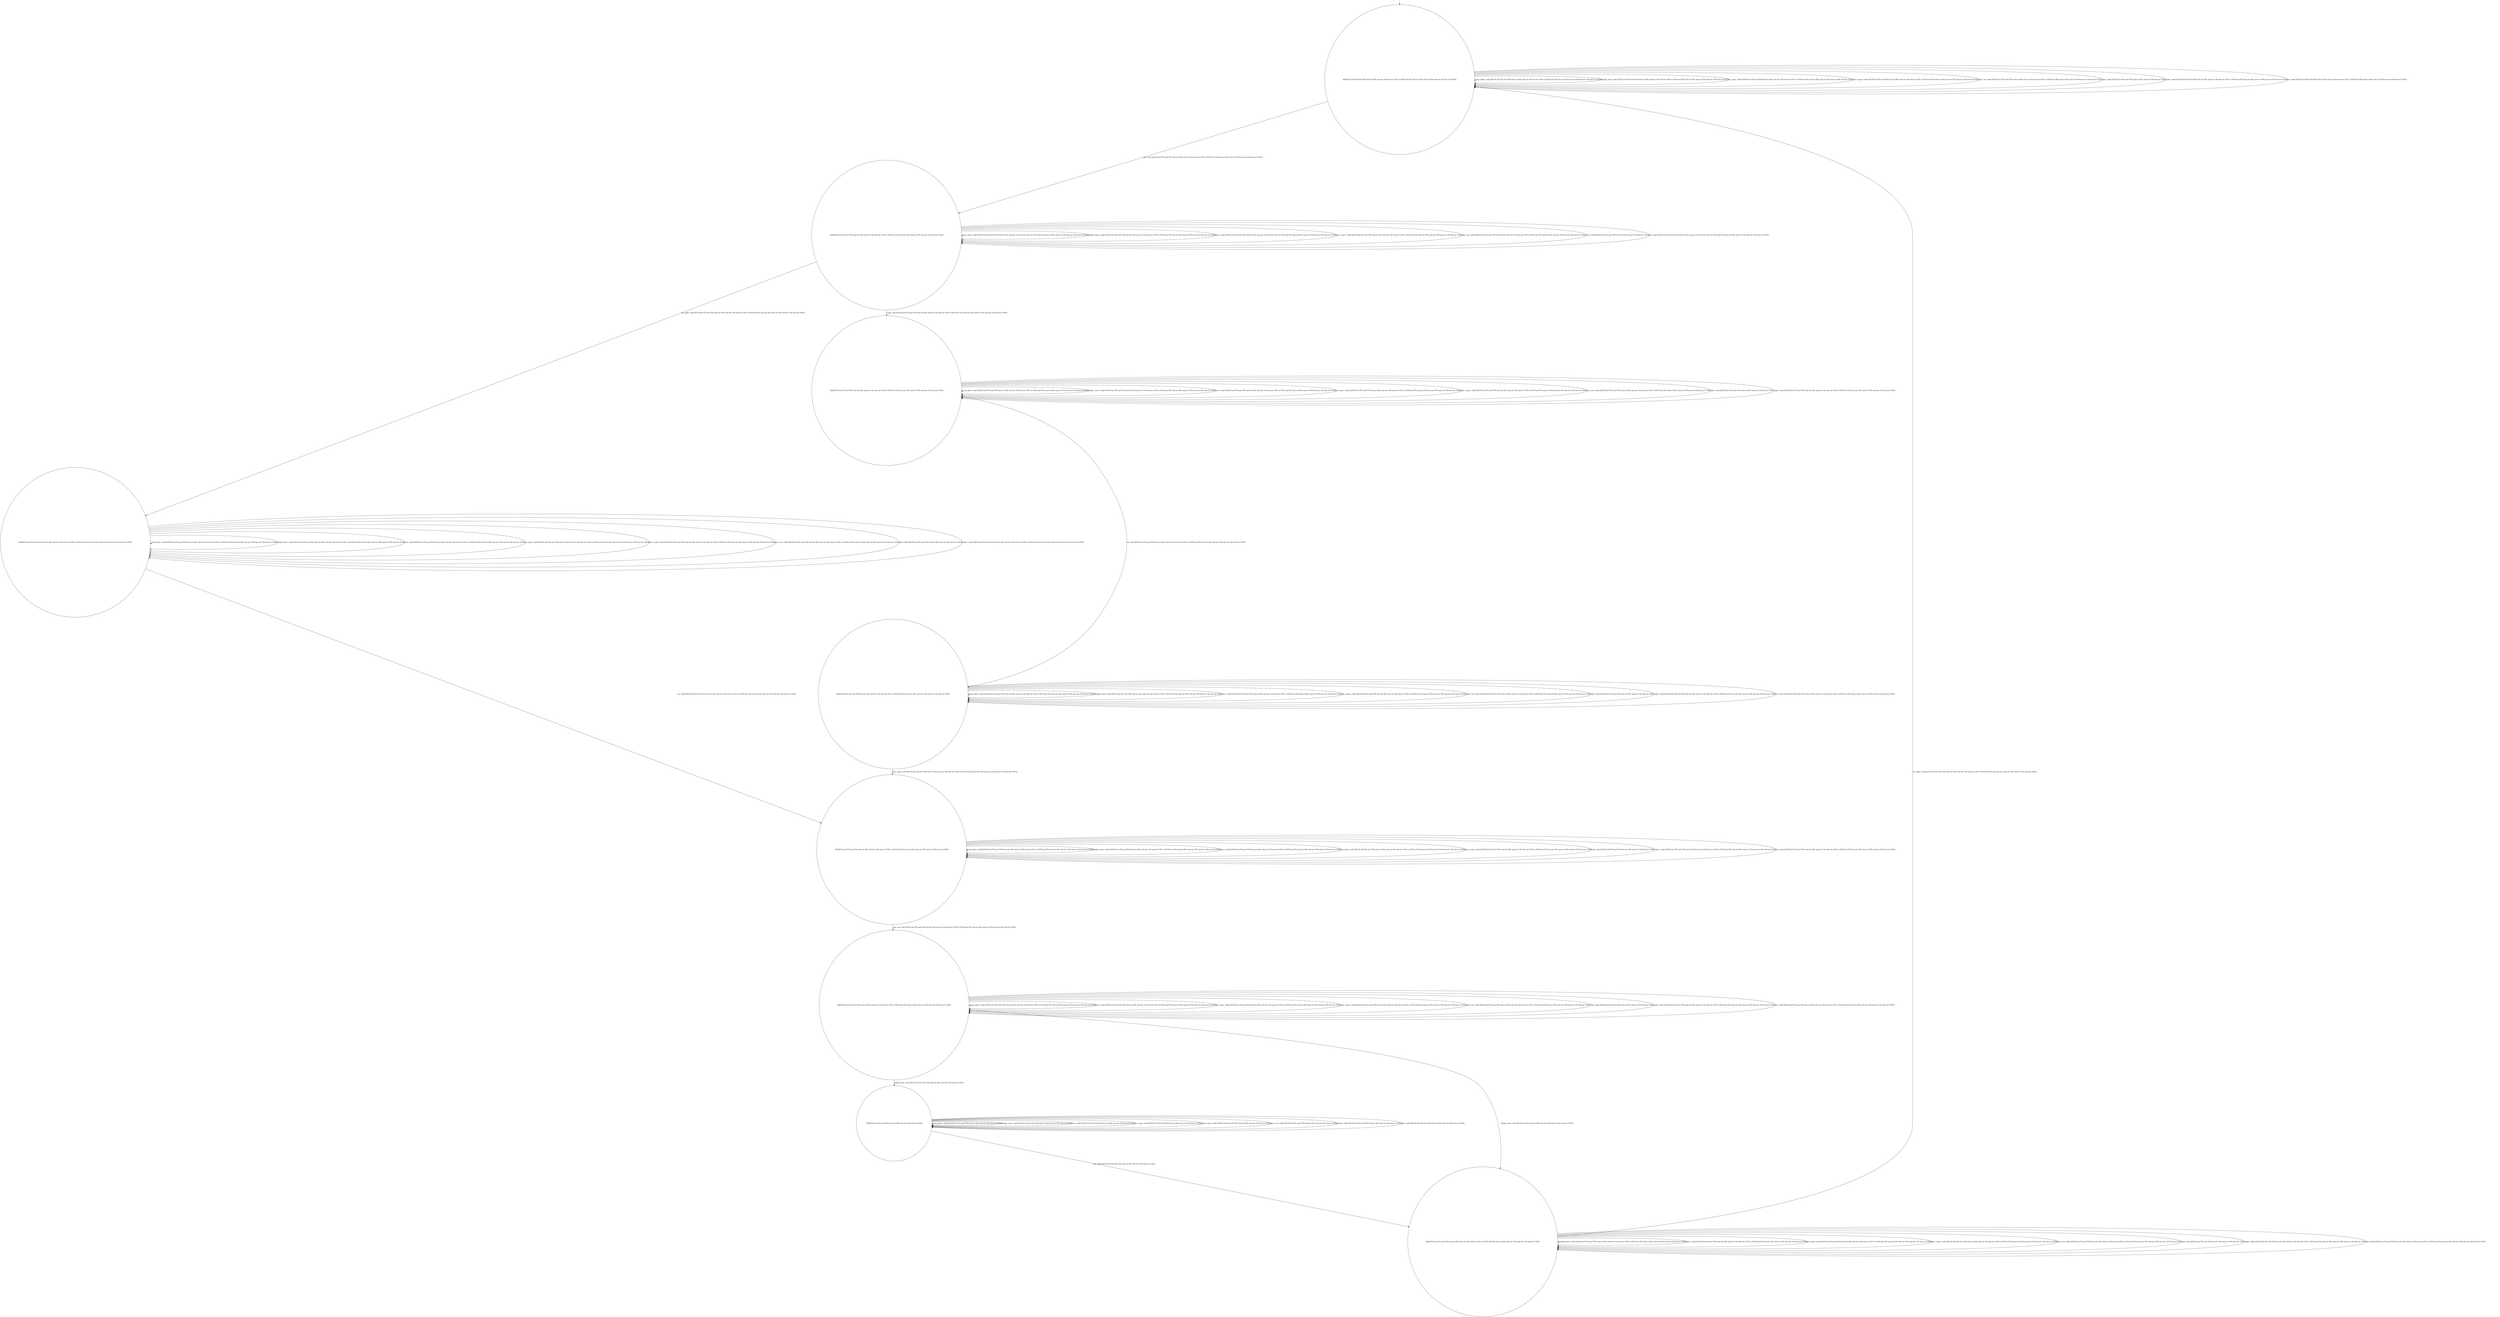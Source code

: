 digraph g {
	edge [lblstyle="above, sloped"];
	s0 [shape="circle" label="0@[((EUR and TEA and TON and not DOL and not CAP and not COF) or (EUR and TEA and not DOL and not TON and not CAP and not COF))]"];
	s1 [shape="circle" label="1@[((EUR and TEA and TON and not DOL and not CAP and not COF) or (EUR and TEA and not DOL and not TON and not CAP and not COF))]"];
	s2 [shape="circle" label="2@[((EUR and TEA and TON and not DOL and not CAP and not COF) or (EUR and TEA and not DOL and not TON and not CAP and not COF))]"];
	s3 [shape="circle" label="3@[((EUR and TEA and TON and not DOL and not CAP and not COF) or (EUR and TEA and not DOL and not TON and not CAP and not COF))]"];
	s4 [shape="circle" label="4@[((EUR and TEA and TON and not DOL and not CAP and not COF) or (EUR and TEA and not DOL and not TON and not CAP and not COF))]"];
	s5 [shape="circle" label="5@[((EUR and TEA and TON and not DOL and not CAP and not COF) or (EUR and TEA and not DOL and not TON and not CAP and not COF))]"];
	s6 [shape="circle" label="6@[((EUR and TEA and TON and not DOL and not CAP and not COF) or (EUR and TEA and not DOL and not TON and not CAP and not COF))]"];
	s7 [shape="circle" label="7@[((EUR and TEA and TON and not DOL and not CAP and not COF))]"];
	s8 [shape="circle" label="8@[((EUR and TEA and TON and not DOL and not CAP and not COF) or (EUR and TEA and not DOL and not TON and not CAP and not COF))]"];
	s0 -> s0 [label="cup_taken / nok() [((EUR and TEA and TON and not DOL and not CAP and not COF) or (EUR and TEA and not DOL and not TON and not CAP and not COF))]"];
	s0 -> s0 [label="display_done / nok() [((EUR and TEA and TON and not DOL and not CAP and not COF) or (EUR and TEA and not DOL and not TON and not CAP and not COF))]"];
	s0 -> s1 [label="euro / ok() [((EUR and TEA and TON and not DOL and not CAP and not COF) or (EUR and TEA and not DOL and not TON and not CAP and not COF))]"];
	s0 -> s0 [label="no_sugar / nok() [((EUR and TEA and TON and not DOL and not CAP and not COF) or (EUR and TEA and not DOL and not TON and not CAP and not COF))]"];
	s0 -> s0 [label="pour_sugar / nok() [((EUR and TEA and TON and not DOL and not CAP and not COF) or (EUR and TEA and not DOL and not TON and not CAP and not COF))]"];
	s0 -> s0 [label="pour_tea / nok() [((EUR and TEA and TON and not DOL and not CAP and not COF) or (EUR and TEA and not DOL and not TON and not CAP and not COF))]"];
	s0 -> s0 [label="ring / nok() [((EUR and TEA and TON and not DOL and not CAP and not COF))]"];
	s0 -> s0 [label="sugar / nok() [((EUR and TEA and TON and not DOL and not CAP and not COF) or (EUR and TEA and not DOL and not TON and not CAP and not COF))]"];
	s0 -> s0 [label="tea / nok() [((EUR and TEA and TON and not DOL and not CAP and not COF) or (EUR and TEA and not DOL and not TON and not CAP and not COF))]"];
	s1 -> s1 [label="cup_taken / nok() [((EUR and TEA and TON and not DOL and not CAP and not COF) or (EUR and TEA and not DOL and not TON and not CAP and not COF))]"];
	s1 -> s1 [label="display_done / nok() [((EUR and TEA and TON and not DOL and not CAP and not COF) or (EUR and TEA and not DOL and not TON and not CAP and not COF))]"];
	s1 -> s1 [label="euro / nok() [((EUR and TEA and TON and not DOL and not CAP and not COF) or (EUR and TEA and not DOL and not TON and not CAP and not COF))]"];
	s1 -> s2 [label="no_sugar / ok() [((EUR and TEA and TON and not DOL and not CAP and not COF) or (EUR and TEA and not DOL and not TON and not CAP and not COF))]"];
	s1 -> s1 [label="pour_sugar / nok() [((EUR and TEA and TON and not DOL and not CAP and not COF) or (EUR and TEA and not DOL and not TON and not CAP and not COF))]"];
	s1 -> s1 [label="pour_tea / nok() [((EUR and TEA and TON and not DOL and not CAP and not COF) or (EUR and TEA and not DOL and not TON and not CAP and not COF))]"];
	s1 -> s1 [label="ring / nok() [((EUR and TEA and TON and not DOL and not CAP and not COF))]"];
	s1 -> s3 [label="sugar / ok() [((EUR and TEA and TON and not DOL and not CAP and not COF) or (EUR and TEA and not DOL and not TON and not CAP and not COF))]"];
	s1 -> s1 [label="tea / nok() [((EUR and TEA and TON and not DOL and not CAP and not COF) or (EUR and TEA and not DOL and not TON and not CAP and not COF))]"];
	s2 -> s2 [label="cup_taken / nok() [((EUR and TEA and TON and not DOL and not CAP and not COF) or (EUR and TEA and not DOL and not TON and not CAP and not COF))]"];
	s2 -> s2 [label="display_done / nok() [((EUR and TEA and TON and not DOL and not CAP and not COF) or (EUR and TEA and not DOL and not TON and not CAP and not COF))]"];
	s2 -> s2 [label="euro / nok() [((EUR and TEA and TON and not DOL and not CAP and not COF) or (EUR and TEA and not DOL and not TON and not CAP and not COF))]"];
	s2 -> s2 [label="no_sugar / nok() [((EUR and TEA and TON and not DOL and not CAP and not COF) or (EUR and TEA and not DOL and not TON and not CAP and not COF))]"];
	s2 -> s2 [label="pour_sugar / nok() [((EUR and TEA and TON and not DOL and not CAP and not COF) or (EUR and TEA and not DOL and not TON and not CAP and not COF))]"];
	s2 -> s2 [label="pour_tea / nok() [((EUR and TEA and TON and not DOL and not CAP and not COF) or (EUR and TEA and not DOL and not TON and not CAP and not COF))]"];
	s2 -> s2 [label="ring / nok() [((EUR and TEA and TON and not DOL and not CAP and not COF))]"];
	s2 -> s2 [label="sugar / void() [((EUR and TEA and TON and not DOL and not CAP and not COF) or (EUR and TEA and not DOL and not TON and not CAP and not COF))]"];
	s2 -> s5 [label="tea / ok() [((EUR and TEA and TON and not DOL and not CAP and not COF) or (EUR and TEA and not DOL and not TON and not CAP and not COF))]"];
	s3 -> s3 [label="cup_taken / nok() [((EUR and TEA and TON and not DOL and not CAP and not COF) or (EUR and TEA and not DOL and not TON and not CAP and not COF))]"];
	s3 -> s3 [label="display_done / nok() [((EUR and TEA and TON and not DOL and not CAP and not COF) or (EUR and TEA and not DOL and not TON and not CAP and not COF))]"];
	s3 -> s3 [label="euro / nok() [((EUR and TEA and TON and not DOL and not CAP and not COF) or (EUR and TEA and not DOL and not TON and not CAP and not COF))]"];
	s3 -> s3 [label="no_sugar / void() [((EUR and TEA and TON and not DOL and not CAP and not COF) or (EUR and TEA and not DOL and not TON and not CAP and not COF))]"];
	s3 -> s3 [label="pour_sugar / nok() [((EUR and TEA and TON and not DOL and not CAP and not COF) or (EUR and TEA and not DOL and not TON and not CAP and not COF))]"];
	s3 -> s3 [label="pour_tea / nok() [((EUR and TEA and TON and not DOL and not CAP and not COF) or (EUR and TEA and not DOL and not TON and not CAP and not COF))]"];
	s3 -> s3 [label="ring / nok() [((EUR and TEA and TON and not DOL and not CAP and not COF))]"];
	s3 -> s3 [label="sugar / nok() [((EUR and TEA and TON and not DOL and not CAP and not COF) or (EUR and TEA and not DOL and not TON and not CAP and not COF))]"];
	s3 -> s4 [label="tea / ok() [((EUR and TEA and TON and not DOL and not CAP and not COF) or (EUR and TEA and not DOL and not TON and not CAP and not COF))]"];
	s4 -> s4 [label="cup_taken / nok() [((EUR and TEA and TON and not DOL and not CAP and not COF) or (EUR and TEA and not DOL and not TON and not CAP and not COF))]"];
	s4 -> s4 [label="display_done / nok() [((EUR and TEA and TON and not DOL and not CAP and not COF) or (EUR and TEA and not DOL and not TON and not CAP and not COF))]"];
	s4 -> s4 [label="euro / nok() [((EUR and TEA and TON and not DOL and not CAP and not COF) or (EUR and TEA and not DOL and not TON and not CAP and not COF))]"];
	s4 -> s4 [label="no_sugar / nok() [((EUR and TEA and TON and not DOL and not CAP and not COF) or (EUR and TEA and not DOL and not TON and not CAP and not COF))]"];
	s4 -> s5 [label="pour_sugar / ok() [((EUR and TEA and TON and not DOL and not CAP and not COF) or (EUR and TEA and not DOL and not TON and not CAP and not COF))]"];
	s4 -> s4 [label="pour_tea / nok() [((EUR and TEA and TON and not DOL and not CAP and not COF) or (EUR and TEA and not DOL and not TON and not CAP and not COF))]"];
	s4 -> s4 [label="ring / nok() [((EUR and TEA and TON and not DOL and not CAP and not COF))]"];
	s4 -> s4 [label="sugar / nok() [((EUR and TEA and TON and not DOL and not CAP and not COF) or (EUR and TEA and not DOL and not TON and not CAP and not COF))]"];
	s4 -> s4 [label="tea / nok() [((EUR and TEA and TON and not DOL and not CAP and not COF) or (EUR and TEA and not DOL and not TON and not CAP and not COF))]"];
	s5 -> s5 [label="cup_taken / nok() [((EUR and TEA and TON and not DOL and not CAP and not COF) or (EUR and TEA and not DOL and not TON and not CAP and not COF))]"];
	s5 -> s5 [label="display_done / nok() [((EUR and TEA and TON and not DOL and not CAP and not COF) or (EUR and TEA and not DOL and not TON and not CAP and not COF))]"];
	s5 -> s5 [label="euro / nok() [((EUR and TEA and TON and not DOL and not CAP and not COF) or (EUR and TEA and not DOL and not TON and not CAP and not COF))]"];
	s5 -> s5 [label="no_sugar / nok() [((EUR and TEA and TON and not DOL and not CAP and not COF) or (EUR and TEA and not DOL and not TON and not CAP and not COF))]"];
	s5 -> s5 [label="pour_sugar / nok() [((EUR and TEA and TON and not DOL and not CAP and not COF) or (EUR and TEA and not DOL and not TON and not CAP and not COF))]"];
	s5 -> s6 [label="pour_tea / ok() [((EUR and TEA and TON and not DOL and not CAP and not COF) or (EUR and TEA and not DOL and not TON and not CAP and not COF))]"];
	s5 -> s5 [label="ring / nok() [((EUR and TEA and TON and not DOL and not CAP and not COF))]"];
	s5 -> s5 [label="sugar / nok() [((EUR and TEA and TON and not DOL and not CAP and not COF) or (EUR and TEA and not DOL and not TON and not CAP and not COF))]"];
	s5 -> s5 [label="tea / nok() [((EUR and TEA and TON and not DOL and not CAP and not COF) or (EUR and TEA and not DOL and not TON and not CAP and not COF))]"];
	s6 -> s6 [label="cup_taken / nok() [((EUR and TEA and TON and not DOL and not CAP and not COF) or (EUR and TEA and not DOL and not TON and not CAP and not COF))]"];
	s6 -> s8 [label="display_done / ok() [((EUR and TEA and not DOL and not TON and not CAP and not COF))]"];
	s6 -> s7 [label="display_done / ok() [((EUR and TEA and TON and not DOL and not CAP and not COF))]"];
	s6 -> s6 [label="euro / nok() [((EUR and TEA and TON and not DOL and not CAP and not COF) or (EUR and TEA and not DOL and not TON and not CAP and not COF))]"];
	s6 -> s6 [label="no_sugar / nok() [((EUR and TEA and TON and not DOL and not CAP and not COF) or (EUR and TEA and not DOL and not TON and not CAP and not COF))]"];
	s6 -> s6 [label="pour_sugar / nok() [((EUR and TEA and TON and not DOL and not CAP and not COF) or (EUR and TEA and not DOL and not TON and not CAP and not COF))]"];
	s6 -> s6 [label="pour_tea / nok() [((EUR and TEA and TON and not DOL and not CAP and not COF) or (EUR and TEA and not DOL and not TON and not CAP and not COF))]"];
	s6 -> s6 [label="ring / nok() [((EUR and TEA and TON and not DOL and not CAP and not COF))]"];
	s6 -> s6 [label="sugar / nok() [((EUR and TEA and TON and not DOL and not CAP and not COF) or (EUR and TEA and not DOL and not TON and not CAP and not COF))]"];
	s6 -> s6 [label="tea / nok() [((EUR and TEA and TON and not DOL and not CAP and not COF) or (EUR and TEA and not DOL and not TON and not CAP and not COF))]"];
	s7 -> s7 [label="cup_taken / nok() [((EUR and TEA and TON and not DOL and not CAP and not COF))]"];
	s7 -> s7 [label="display_done / nok() [((EUR and TEA and TON and not DOL and not CAP and not COF))]"];
	s7 -> s7 [label="euro / nok() [((EUR and TEA and TON and not DOL and not CAP and not COF))]"];
	s7 -> s7 [label="no_sugar / nok() [((EUR and TEA and TON and not DOL and not CAP and not COF))]"];
	s7 -> s7 [label="pour_sugar / nok() [((EUR and TEA and TON and not DOL and not CAP and not COF))]"];
	s7 -> s7 [label="pour_tea / nok() [((EUR and TEA and TON and not DOL and not CAP and not COF))]"];
	s7 -> s8 [label="ring / ok() [((EUR and TEA and TON and not DOL and not CAP and not COF))]"];
	s7 -> s7 [label="sugar / nok() [((EUR and TEA and TON and not DOL and not CAP and not COF))]"];
	s7 -> s7 [label="tea / nok() [((EUR and TEA and TON and not DOL and not CAP and not COF))]"];
	s8 -> s0 [label="cup_taken / ok() [((EUR and TEA and TON and not DOL and not CAP and not COF) or (EUR and TEA and not DOL and not TON and not CAP and not COF))]"];
	s8 -> s8 [label="display_done / nok() [((EUR and TEA and TON and not DOL and not CAP and not COF) or (EUR and TEA and not DOL and not TON and not CAP and not COF))]"];
	s8 -> s8 [label="euro / nok() [((EUR and TEA and TON and not DOL and not CAP and not COF) or (EUR and TEA and not DOL and not TON and not CAP and not COF))]"];
	s8 -> s8 [label="no_sugar / nok() [((EUR and TEA and TON and not DOL and not CAP and not COF) or (EUR and TEA and not DOL and not TON and not CAP and not COF))]"];
	s8 -> s8 [label="pour_sugar / nok() [((EUR and TEA and TON and not DOL and not CAP and not COF) or (EUR and TEA and not DOL and not TON and not CAP and not COF))]"];
	s8 -> s8 [label="pour_tea / nok() [((EUR and TEA and TON and not DOL and not CAP and not COF) or (EUR and TEA and not DOL and not TON and not CAP and not COF))]"];
	s8 -> s8 [label="ring / nok() [((EUR and TEA and TON and not DOL and not CAP and not COF))]"];
	s8 -> s8 [label="sugar / nok() [((EUR and TEA and TON and not DOL and not CAP and not COF) or (EUR and TEA and not DOL and not TON and not CAP and not COF))]"];
	s8 -> s8 [label="tea / nok() [((EUR and TEA and TON and not DOL and not CAP and not COF) or (EUR and TEA and not DOL and not TON and not CAP and not COF))]"];
	__start0 [label="" shape="none" width="0" height="0"];
	__start0 -> s0;
}